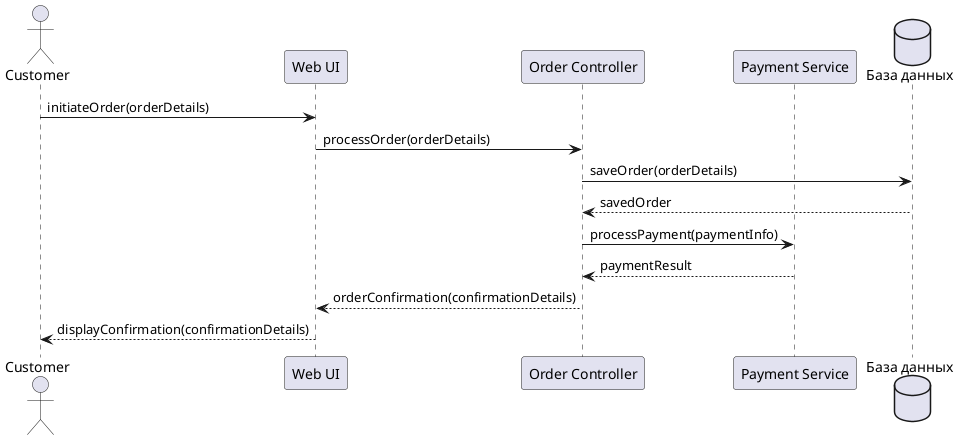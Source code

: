 @startuml
actor Customer as C
participant "Web UI" as UI
participant "Order Controller" as OC
participant "Payment Service" as PS
database "База данных" as DB
C -> UI : initiateOrder(orderDetails)
UI -> OC : processOrder(orderDetails)
OC -> DB : saveOrder(orderDetails)
DB --> OC : savedOrder
OC -> PS : processPayment(paymentInfo)
PS --> OC : paymentResult
OC --> UI : orderConfirmation(confirmationDetails)
UI --> C : displayConfirmation(confirmationDetails)
@enduml